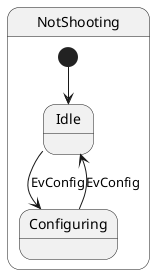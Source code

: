 @startuml
state NotShooting {
  [*] --> Idle
  Idle --> Configuring : EvConfig
  Configuring --> Idle : EvConfig
}
@enduml
